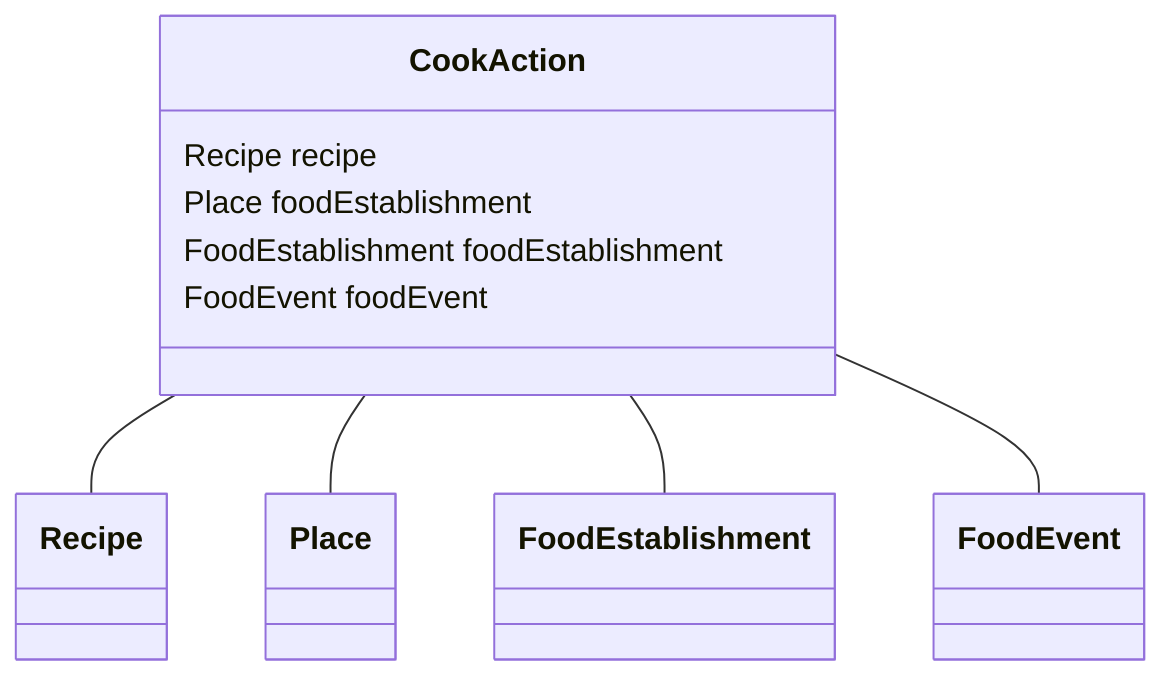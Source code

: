 classDiagram
  CookAction -- Recipe
  CookAction -- Place
  CookAction -- FoodEstablishment
  CookAction -- FoodEvent


class CookAction {

  Recipe recipe
  Place foodEstablishment
  FoodEstablishment foodEstablishment
  FoodEvent foodEvent

 }